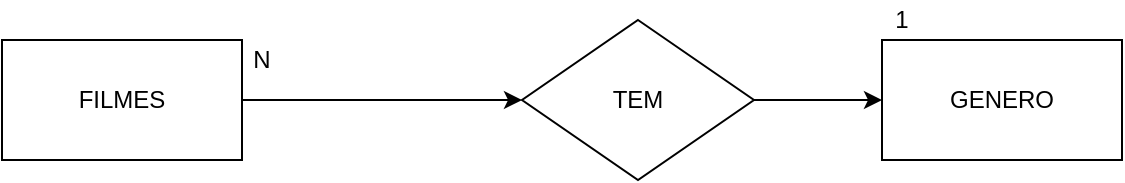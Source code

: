 <mxfile version="14.9.4" type="device" pages="2"><diagram id="-yHprAsPMhd3FfQMvjW5" name="Conceitual"><mxGraphModel dx="868" dy="482" grid="1" gridSize="10" guides="1" tooltips="1" connect="1" arrows="1" fold="1" page="1" pageScale="1" pageWidth="827" pageHeight="1169" math="0" shadow="0"><root><mxCell id="0"/><mxCell id="1" parent="0"/><mxCell id="LcwKI56ICrLMvV-4I4Uq-9" style="edgeStyle=orthogonalEdgeStyle;rounded=0;orthogonalLoop=1;jettySize=auto;html=1;entryX=0;entryY=0.5;entryDx=0;entryDy=0;" parent="1" source="LcwKI56ICrLMvV-4I4Uq-1" target="LcwKI56ICrLMvV-4I4Uq-2" edge="1"><mxGeometry relative="1" as="geometry"/></mxCell><mxCell id="LcwKI56ICrLMvV-4I4Uq-1" value="" style="rounded=0;whiteSpace=wrap;html=1;" parent="1" vertex="1"><mxGeometry x="80" y="130" width="120" height="60" as="geometry"/></mxCell><mxCell id="LcwKI56ICrLMvV-4I4Uq-10" style="edgeStyle=orthogonalEdgeStyle;rounded=0;orthogonalLoop=1;jettySize=auto;html=1;entryX=0;entryY=0.5;entryDx=0;entryDy=0;" parent="1" source="LcwKI56ICrLMvV-4I4Uq-2" target="LcwKI56ICrLMvV-4I4Uq-3" edge="1"><mxGeometry relative="1" as="geometry"/></mxCell><mxCell id="LcwKI56ICrLMvV-4I4Uq-2" value="" style="rhombus;whiteSpace=wrap;html=1;" parent="1" vertex="1"><mxGeometry x="340" y="120" width="116" height="80" as="geometry"/></mxCell><mxCell id="LcwKI56ICrLMvV-4I4Uq-3" value="" style="rounded=0;whiteSpace=wrap;html=1;" parent="1" vertex="1"><mxGeometry x="520" y="130" width="120" height="60" as="geometry"/></mxCell><mxCell id="LcwKI56ICrLMvV-4I4Uq-4" value="&lt;font style=&quot;vertical-align: inherit&quot;&gt;&lt;font style=&quot;vertical-align: inherit&quot;&gt;FILMES&lt;/font&gt;&lt;/font&gt;" style="text;html=1;strokeColor=none;fillColor=none;align=center;verticalAlign=middle;whiteSpace=wrap;rounded=0;" parent="1" vertex="1"><mxGeometry x="110" y="150" width="60" height="20" as="geometry"/></mxCell><mxCell id="LcwKI56ICrLMvV-4I4Uq-5" value="&lt;font style=&quot;vertical-align: inherit&quot;&gt;&lt;font style=&quot;vertical-align: inherit&quot;&gt;TEM&lt;/font&gt;&lt;/font&gt;" style="text;html=1;strokeColor=none;fillColor=none;align=center;verticalAlign=middle;whiteSpace=wrap;rounded=0;" parent="1" vertex="1"><mxGeometry x="368" y="150" width="60" height="20" as="geometry"/></mxCell><mxCell id="LcwKI56ICrLMvV-4I4Uq-6" value="&lt;font style=&quot;vertical-align: inherit&quot;&gt;&lt;font style=&quot;vertical-align: inherit&quot;&gt;GENERO&lt;/font&gt;&lt;/font&gt;" style="text;html=1;strokeColor=none;fillColor=none;align=center;verticalAlign=middle;whiteSpace=wrap;rounded=0;" parent="1" vertex="1"><mxGeometry x="550" y="150" width="60" height="20" as="geometry"/></mxCell><mxCell id="LcwKI56ICrLMvV-4I4Uq-7" value="&lt;font style=&quot;vertical-align: inherit&quot;&gt;&lt;font style=&quot;vertical-align: inherit&quot;&gt;N&lt;/font&gt;&lt;/font&gt;" style="text;html=1;strokeColor=none;fillColor=none;align=center;verticalAlign=middle;whiteSpace=wrap;rounded=0;" parent="1" vertex="1"><mxGeometry x="190" y="130" width="40" height="20" as="geometry"/></mxCell><mxCell id="LcwKI56ICrLMvV-4I4Uq-8" value="&lt;font style=&quot;vertical-align: inherit&quot;&gt;&lt;font style=&quot;vertical-align: inherit&quot;&gt;1&lt;/font&gt;&lt;/font&gt;" style="text;html=1;strokeColor=none;fillColor=none;align=center;verticalAlign=middle;whiteSpace=wrap;rounded=0;" parent="1" vertex="1"><mxGeometry x="510" y="110" width="40" height="20" as="geometry"/></mxCell></root></mxGraphModel></diagram><diagram id="4G0niAQAWiE7scXhyt_c" name="Logico"><mxGraphModel dx="868" dy="482" grid="1" gridSize="10" guides="1" tooltips="1" connect="1" arrows="1" fold="1" page="1" pageScale="1" pageWidth="827" pageHeight="1169" math="0" shadow="0"><root><mxCell id="k8_pRZdyQRnbj_ixihz3-0"/><mxCell id="k8_pRZdyQRnbj_ixihz3-1" parent="k8_pRZdyQRnbj_ixihz3-0"/><mxCell id="fj-KRd41ppRa3t-7CXc8-0" value="Genero" style="shape=table;startSize=30;container=1;collapsible=1;childLayout=tableLayout;fixedRows=1;rowLines=0;fontStyle=1;align=center;resizeLast=1;" parent="k8_pRZdyQRnbj_ixihz3-1" vertex="1"><mxGeometry x="160" y="80" width="180" height="140" as="geometry"/></mxCell><mxCell id="fj-KRd41ppRa3t-7CXc8-1" value="" style="shape=partialRectangle;collapsible=0;dropTarget=0;pointerEvents=0;fillColor=none;top=0;left=0;bottom=1;right=0;points=[[0,0.5],[1,0.5]];portConstraint=eastwest;" parent="fj-KRd41ppRa3t-7CXc8-0" vertex="1"><mxGeometry y="30" width="180" height="30" as="geometry"/></mxCell><mxCell id="fj-KRd41ppRa3t-7CXc8-2" value="PK" style="shape=partialRectangle;connectable=0;fillColor=none;top=0;left=0;bottom=0;right=0;fontStyle=1;overflow=hidden;" parent="fj-KRd41ppRa3t-7CXc8-1" vertex="1"><mxGeometry width="30" height="30" as="geometry"/></mxCell><mxCell id="fj-KRd41ppRa3t-7CXc8-3" value="IdGenero" style="shape=partialRectangle;connectable=0;fillColor=none;top=0;left=0;bottom=0;right=0;align=left;spacingLeft=6;fontStyle=5;overflow=hidden;" parent="fj-KRd41ppRa3t-7CXc8-1" vertex="1"><mxGeometry x="30" width="150" height="30" as="geometry"/></mxCell><mxCell id="fj-KRd41ppRa3t-7CXc8-4" value="" style="shape=partialRectangle;collapsible=0;dropTarget=0;pointerEvents=0;fillColor=none;top=0;left=0;bottom=0;right=0;points=[[0,0.5],[1,0.5]];portConstraint=eastwest;" parent="fj-KRd41ppRa3t-7CXc8-0" vertex="1"><mxGeometry y="60" width="180" height="30" as="geometry"/></mxCell><mxCell id="fj-KRd41ppRa3t-7CXc8-5" value="" style="shape=partialRectangle;connectable=0;fillColor=none;top=0;left=0;bottom=0;right=0;editable=1;overflow=hidden;" parent="fj-KRd41ppRa3t-7CXc8-4" vertex="1"><mxGeometry width="30" height="30" as="geometry"/></mxCell><mxCell id="fj-KRd41ppRa3t-7CXc8-6" value="Nome" style="shape=partialRectangle;connectable=0;fillColor=none;top=0;left=0;bottom=0;right=0;align=left;spacingLeft=6;overflow=hidden;" parent="fj-KRd41ppRa3t-7CXc8-4" vertex="1"><mxGeometry x="30" width="150" height="30" as="geometry"/></mxCell><mxCell id="fj-KRd41ppRa3t-7CXc8-7" value="" style="shape=partialRectangle;collapsible=0;dropTarget=0;pointerEvents=0;fillColor=none;top=0;left=0;bottom=0;right=0;points=[[0,0.5],[1,0.5]];portConstraint=eastwest;" parent="fj-KRd41ppRa3t-7CXc8-0" vertex="1"><mxGeometry y="90" width="180" height="30" as="geometry"/></mxCell><mxCell id="fj-KRd41ppRa3t-7CXc8-8" value="" style="shape=partialRectangle;connectable=0;fillColor=none;top=0;left=0;bottom=0;right=0;editable=1;overflow=hidden;" parent="fj-KRd41ppRa3t-7CXc8-7" vertex="1"><mxGeometry width="30" height="30" as="geometry"/></mxCell><mxCell id="fj-KRd41ppRa3t-7CXc8-9" value="" style="shape=partialRectangle;connectable=0;fillColor=none;top=0;left=0;bottom=0;right=0;align=left;spacingLeft=6;overflow=hidden;" parent="fj-KRd41ppRa3t-7CXc8-7" vertex="1"><mxGeometry x="30" width="150" height="30" as="geometry"/></mxCell><mxCell id="fj-KRd41ppRa3t-7CXc8-10" value="" style="shape=partialRectangle;collapsible=0;dropTarget=0;pointerEvents=0;fillColor=none;top=0;left=0;bottom=0;right=0;points=[[0,0.5],[1,0.5]];portConstraint=eastwest;" parent="fj-KRd41ppRa3t-7CXc8-0" vertex="1"><mxGeometry y="120" width="180" height="20" as="geometry"/></mxCell><mxCell id="fj-KRd41ppRa3t-7CXc8-11" value="" style="shape=partialRectangle;connectable=0;fillColor=none;top=0;left=0;bottom=0;right=0;editable=1;overflow=hidden;" parent="fj-KRd41ppRa3t-7CXc8-10" vertex="1"><mxGeometry width="30" height="20" as="geometry"/></mxCell><mxCell id="fj-KRd41ppRa3t-7CXc8-12" value="" style="shape=partialRectangle;connectable=0;fillColor=none;top=0;left=0;bottom=0;right=0;align=left;spacingLeft=6;overflow=hidden;" parent="fj-KRd41ppRa3t-7CXc8-10" vertex="1"><mxGeometry x="30" width="150" height="20" as="geometry"/></mxCell><mxCell id="fj-KRd41ppRa3t-7CXc8-13" value="Filmes" style="shape=table;startSize=30;container=1;collapsible=1;childLayout=tableLayout;fixedRows=1;rowLines=0;fontStyle=1;align=center;resizeLast=1;" parent="k8_pRZdyQRnbj_ixihz3-1" vertex="1"><mxGeometry x="520" y="70" width="180" height="160" as="geometry"/></mxCell><mxCell id="fj-KRd41ppRa3t-7CXc8-14" value="" style="shape=partialRectangle;collapsible=0;dropTarget=0;pointerEvents=0;fillColor=none;top=0;left=0;bottom=0;right=0;points=[[0,0.5],[1,0.5]];portConstraint=eastwest;" parent="fj-KRd41ppRa3t-7CXc8-13" vertex="1"><mxGeometry y="30" width="180" height="30" as="geometry"/></mxCell><mxCell id="fj-KRd41ppRa3t-7CXc8-15" value="PK" style="shape=partialRectangle;connectable=0;fillColor=none;top=0;left=0;bottom=0;right=0;fontStyle=1;overflow=hidden;" parent="fj-KRd41ppRa3t-7CXc8-14" vertex="1"><mxGeometry width="60" height="30" as="geometry"/></mxCell><mxCell id="fj-KRd41ppRa3t-7CXc8-16" value="Idfilme" style="shape=partialRectangle;connectable=0;fillColor=none;top=0;left=0;bottom=0;right=0;align=left;spacingLeft=6;fontStyle=5;overflow=hidden;" parent="fj-KRd41ppRa3t-7CXc8-14" vertex="1"><mxGeometry x="60" width="120" height="30" as="geometry"/></mxCell><mxCell id="fj-KRd41ppRa3t-7CXc8-17" value="" style="shape=partialRectangle;collapsible=0;dropTarget=0;pointerEvents=0;fillColor=none;top=0;left=0;bottom=1;right=0;points=[[0,0.5],[1,0.5]];portConstraint=eastwest;" parent="fj-KRd41ppRa3t-7CXc8-13" vertex="1"><mxGeometry y="60" width="180" height="30" as="geometry"/></mxCell><mxCell id="fj-KRd41ppRa3t-7CXc8-18" value="FK" style="shape=partialRectangle;connectable=0;fillColor=none;top=0;left=0;bottom=0;right=0;fontStyle=1;overflow=hidden;" parent="fj-KRd41ppRa3t-7CXc8-17" vertex="1"><mxGeometry width="60" height="30" as="geometry"/></mxCell><mxCell id="fj-KRd41ppRa3t-7CXc8-19" value="idGenero" style="shape=partialRectangle;connectable=0;fillColor=none;top=0;left=0;bottom=0;right=0;align=left;spacingLeft=6;fontStyle=5;overflow=hidden;" parent="fj-KRd41ppRa3t-7CXc8-17" vertex="1"><mxGeometry x="60" width="120" height="30" as="geometry"/></mxCell><mxCell id="fj-KRd41ppRa3t-7CXc8-20" value="" style="shape=partialRectangle;collapsible=0;dropTarget=0;pointerEvents=0;fillColor=none;top=0;left=0;bottom=0;right=0;points=[[0,0.5],[1,0.5]];portConstraint=eastwest;" parent="fj-KRd41ppRa3t-7CXc8-13" vertex="1"><mxGeometry y="90" width="180" height="30" as="geometry"/></mxCell><mxCell id="fj-KRd41ppRa3t-7CXc8-21" value="" style="shape=partialRectangle;connectable=0;fillColor=none;top=0;left=0;bottom=0;right=0;editable=1;overflow=hidden;" parent="fj-KRd41ppRa3t-7CXc8-20" vertex="1"><mxGeometry width="60" height="30" as="geometry"/></mxCell><mxCell id="fj-KRd41ppRa3t-7CXc8-22" value="Titulo" style="shape=partialRectangle;connectable=0;fillColor=none;top=0;left=0;bottom=0;right=0;align=left;spacingLeft=6;overflow=hidden;" parent="fj-KRd41ppRa3t-7CXc8-20" vertex="1"><mxGeometry x="60" width="120" height="30" as="geometry"/></mxCell><mxCell id="fj-KRd41ppRa3t-7CXc8-23" value="" style="shape=partialRectangle;collapsible=0;dropTarget=0;pointerEvents=0;fillColor=none;top=0;left=0;bottom=0;right=0;points=[[0,0.5],[1,0.5]];portConstraint=eastwest;" parent="fj-KRd41ppRa3t-7CXc8-13" vertex="1"><mxGeometry y="120" width="180" height="30" as="geometry"/></mxCell><mxCell id="fj-KRd41ppRa3t-7CXc8-24" value="" style="shape=partialRectangle;connectable=0;fillColor=none;top=0;left=0;bottom=0;right=0;editable=1;overflow=hidden;" parent="fj-KRd41ppRa3t-7CXc8-23" vertex="1"><mxGeometry width="60" height="30" as="geometry"/></mxCell><mxCell id="fj-KRd41ppRa3t-7CXc8-25" value="" style="shape=partialRectangle;connectable=0;fillColor=none;top=0;left=0;bottom=0;right=0;align=left;spacingLeft=6;overflow=hidden;" parent="fj-KRd41ppRa3t-7CXc8-23" vertex="1"><mxGeometry x="60" width="120" height="30" as="geometry"/></mxCell><mxCell id="1nCnu18pcccmc3gcD3xT-0" value="" style="edgeStyle=entityRelationEdgeStyle;fontSize=12;html=1;endArrow=ERoneToMany;exitX=1;exitY=0.5;exitDx=0;exitDy=0;entryX=0;entryY=0.5;entryDx=0;entryDy=0;" edge="1" parent="k8_pRZdyQRnbj_ixihz3-1" source="fj-KRd41ppRa3t-7CXc8-1" target="fj-KRd41ppRa3t-7CXc8-17"><mxGeometry width="100" height="100" relative="1" as="geometry"><mxPoint x="360" y="300" as="sourcePoint"/><mxPoint x="460" y="200" as="targetPoint"/></mxGeometry></mxCell></root></mxGraphModel></diagram></mxfile>